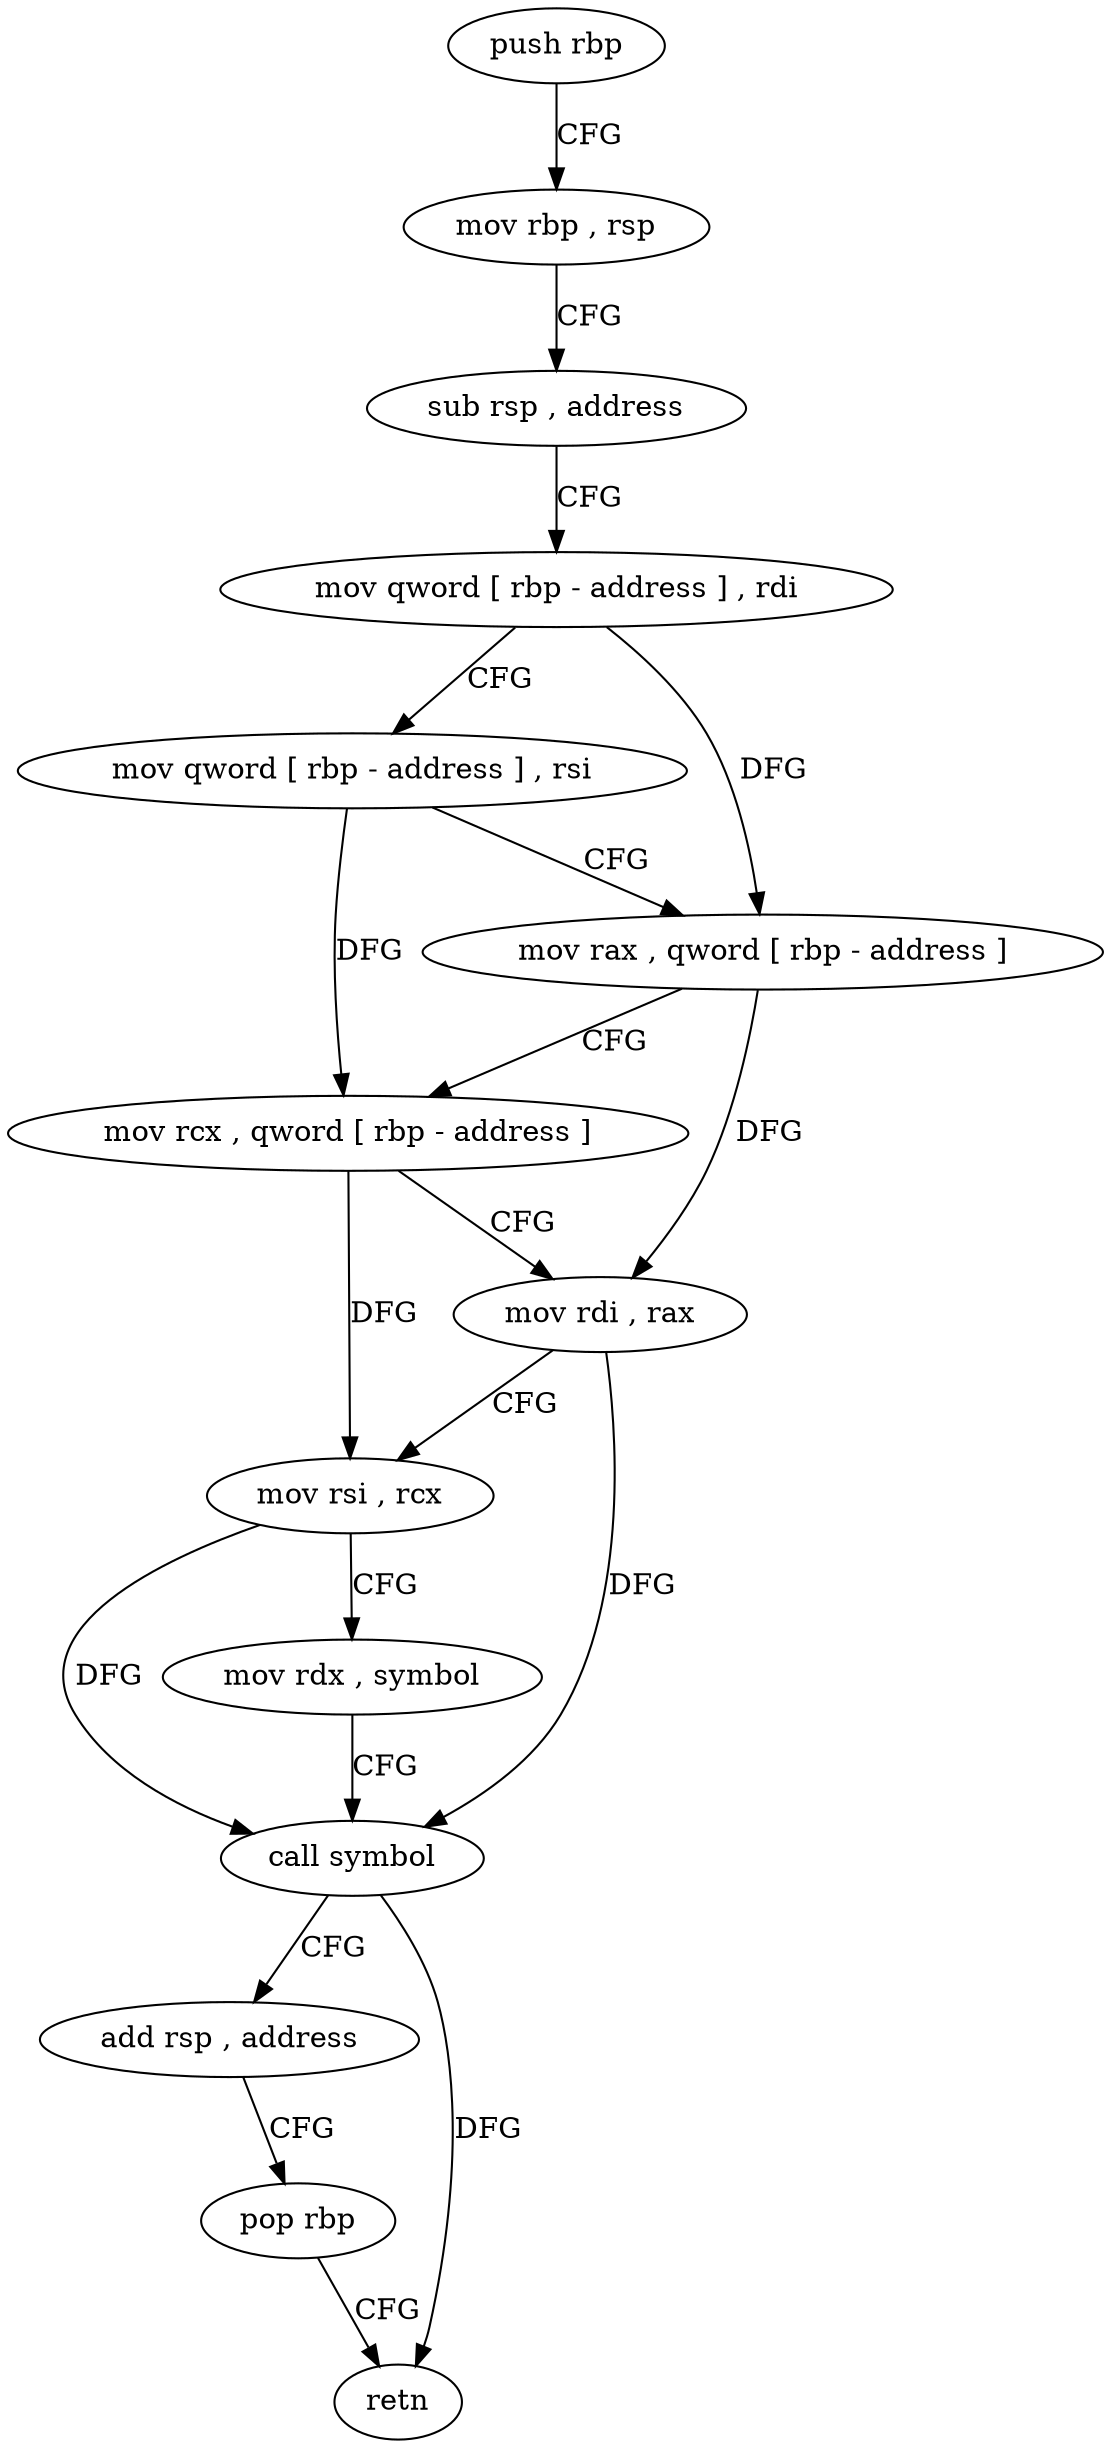 digraph "func" {
"4238992" [label = "push rbp" ]
"4238993" [label = "mov rbp , rsp" ]
"4238996" [label = "sub rsp , address" ]
"4239000" [label = "mov qword [ rbp - address ] , rdi" ]
"4239004" [label = "mov qword [ rbp - address ] , rsi" ]
"4239008" [label = "mov rax , qword [ rbp - address ]" ]
"4239012" [label = "mov rcx , qword [ rbp - address ]" ]
"4239016" [label = "mov rdi , rax" ]
"4239019" [label = "mov rsi , rcx" ]
"4239022" [label = "mov rdx , symbol" ]
"4239032" [label = "call symbol" ]
"4239037" [label = "add rsp , address" ]
"4239041" [label = "pop rbp" ]
"4239042" [label = "retn" ]
"4238992" -> "4238993" [ label = "CFG" ]
"4238993" -> "4238996" [ label = "CFG" ]
"4238996" -> "4239000" [ label = "CFG" ]
"4239000" -> "4239004" [ label = "CFG" ]
"4239000" -> "4239008" [ label = "DFG" ]
"4239004" -> "4239008" [ label = "CFG" ]
"4239004" -> "4239012" [ label = "DFG" ]
"4239008" -> "4239012" [ label = "CFG" ]
"4239008" -> "4239016" [ label = "DFG" ]
"4239012" -> "4239016" [ label = "CFG" ]
"4239012" -> "4239019" [ label = "DFG" ]
"4239016" -> "4239019" [ label = "CFG" ]
"4239016" -> "4239032" [ label = "DFG" ]
"4239019" -> "4239022" [ label = "CFG" ]
"4239019" -> "4239032" [ label = "DFG" ]
"4239022" -> "4239032" [ label = "CFG" ]
"4239032" -> "4239037" [ label = "CFG" ]
"4239032" -> "4239042" [ label = "DFG" ]
"4239037" -> "4239041" [ label = "CFG" ]
"4239041" -> "4239042" [ label = "CFG" ]
}
